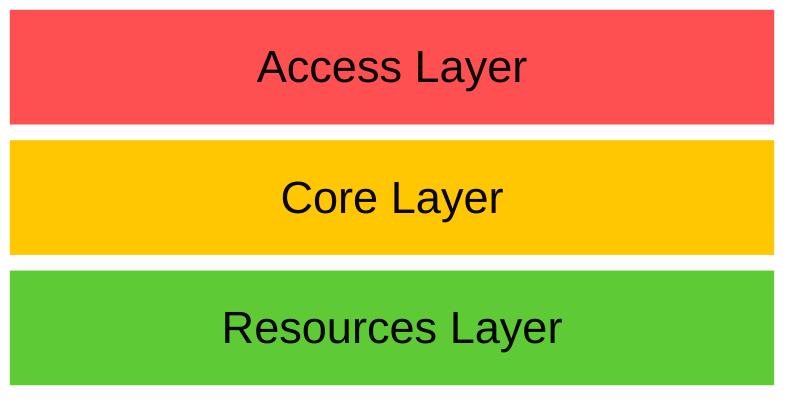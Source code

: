 %%{init: {'theme': 'base', 'themeVariables': { 'fontSize': '23px'}}}%%
block-beta
    columns 25
    block:lr_access:25
        id1("Access Layer")
    end
    block:lr_core:25
        id2("Core Layer")
    end
    block:lr_res:25
        id3("Resources Layer")
    end

    style id1 fill:#fe4f51,stroke-width:0px
    style lr_access fill:#fe4f51, stroke-width:0px
    style id2 fill:#fec701,stroke-width:0px
    style lr_core fill:#fec701, stroke-width:0px
    style id3 fill:#5dca36,stroke-width:0px
    style lr_res fill:#5dca36, stroke-width:0px